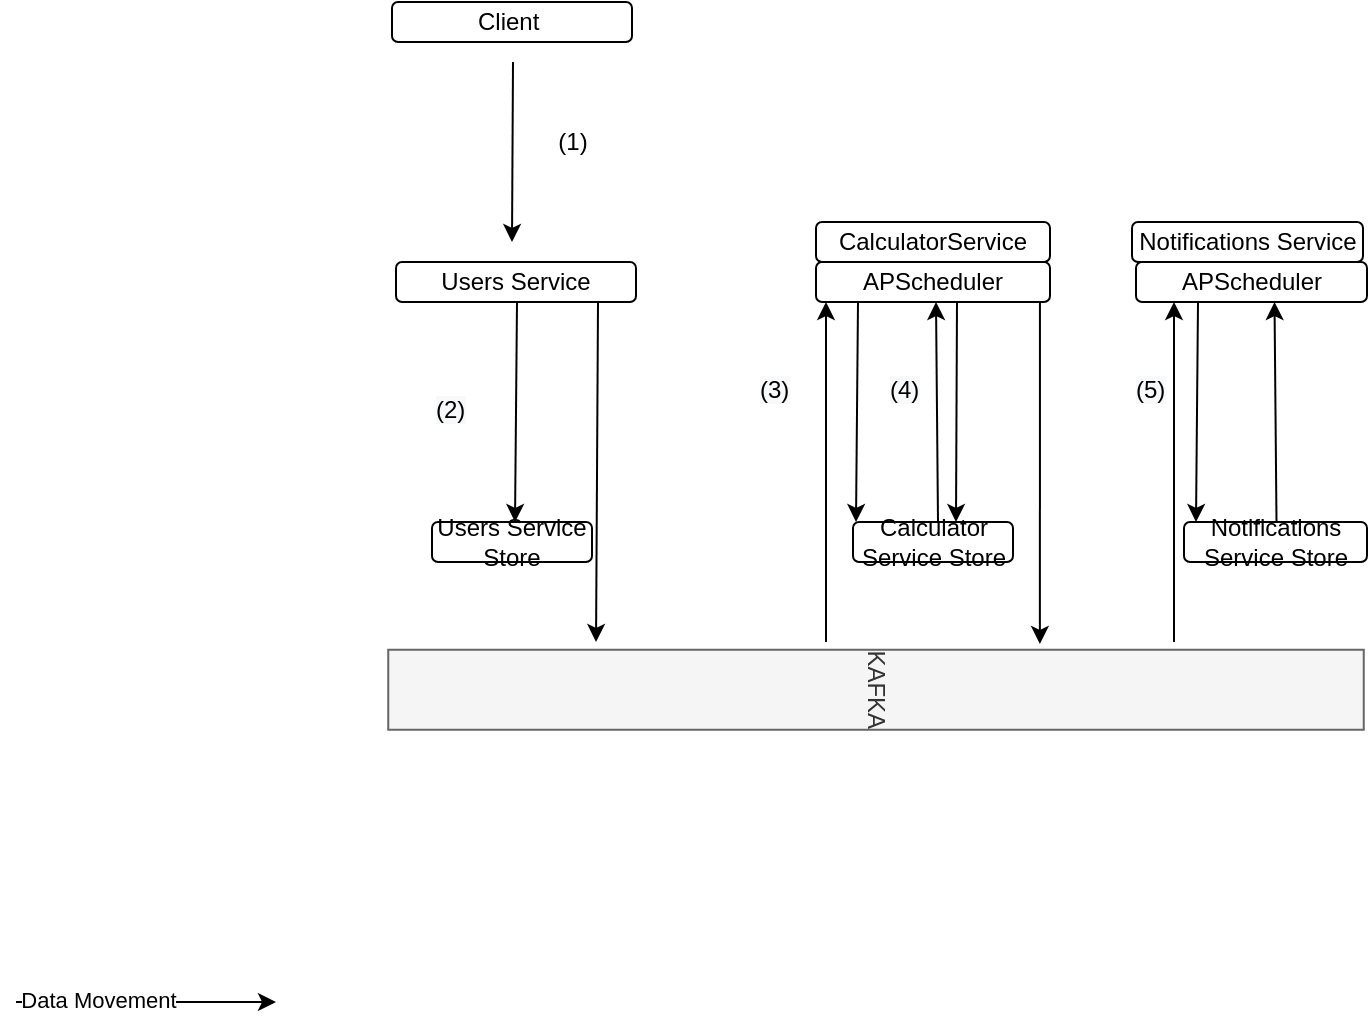 <mxfile version="13.6.5" type="github">
  <diagram id="WI9T0HZ2pTsCkuznbFz-" name="Page-1">
    <mxGraphModel dx="1422" dy="921" grid="1" gridSize="10" guides="1" tooltips="1" connect="1" arrows="1" fold="1" page="1" pageScale="1" pageWidth="1169" pageHeight="827" math="0" shadow="0">
      <root>
        <mxCell id="0" />
        <mxCell id="1" parent="0" />
        <mxCell id="oiR4AqOKDmJaXYHkN7h8-17" value="KAFKA" style="rounded=0;whiteSpace=wrap;html=1;sketch=0;rotation=90;fillColor=#f5f5f5;strokeColor=#666666;fontColor=#333333;" parent="1" vertex="1">
          <mxGeometry x="520" y="160" width="40" height="487.75" as="geometry" />
        </mxCell>
        <mxCell id="oiR4AqOKDmJaXYHkN7h8-36" value="Users Service" style="rounded=1;whiteSpace=wrap;html=1;sketch=0;" parent="1" vertex="1">
          <mxGeometry x="300" y="190" width="120" height="20" as="geometry" />
        </mxCell>
        <mxCell id="oiR4AqOKDmJaXYHkN7h8-37" value="APScheduler" style="rounded=1;whiteSpace=wrap;html=1;sketch=0;" parent="1" vertex="1">
          <mxGeometry x="510" y="190" width="117" height="20" as="geometry" />
        </mxCell>
        <mxCell id="oiR4AqOKDmJaXYHkN7h8-38" value="APScheduler" style="rounded=1;whiteSpace=wrap;html=1;sketch=0;" parent="1" vertex="1">
          <mxGeometry x="670" y="190" width="115.5" height="20" as="geometry" />
        </mxCell>
        <mxCell id="3YZ4RTQzVcewJYnvILxL-3" value="" style="endArrow=classic;html=1;exitX=0.5;exitY=1;exitDx=0;exitDy=0;" edge="1" parent="1">
          <mxGeometry width="50" height="50" relative="1" as="geometry">
            <mxPoint x="360.5" y="210" as="sourcePoint" />
            <mxPoint x="359.5" y="320" as="targetPoint" />
          </mxGeometry>
        </mxCell>
        <mxCell id="3YZ4RTQzVcewJYnvILxL-7" value="Users Service Store" style="rounded=1;whiteSpace=wrap;html=1;sketch=0;" vertex="1" parent="1">
          <mxGeometry x="318" y="320" width="80" height="20" as="geometry" />
        </mxCell>
        <mxCell id="3YZ4RTQzVcewJYnvILxL-8" value="Calculator Service Store" style="rounded=1;whiteSpace=wrap;html=1;sketch=0;" vertex="1" parent="1">
          <mxGeometry x="528.5" y="320" width="80" height="20" as="geometry" />
        </mxCell>
        <mxCell id="3YZ4RTQzVcewJYnvILxL-9" value="Notifications Service Store" style="rounded=1;whiteSpace=wrap;html=1;sketch=0;" vertex="1" parent="1">
          <mxGeometry x="694" y="320" width="91.5" height="20" as="geometry" />
        </mxCell>
        <mxCell id="3YZ4RTQzVcewJYnvILxL-10" value="" style="endArrow=classic;html=1;exitX=0.5;exitY=1;exitDx=0;exitDy=0;entryX=-0.097;entryY=0.787;entryDx=0;entryDy=0;entryPerimeter=0;" edge="1" parent="1" target="oiR4AqOKDmJaXYHkN7h8-17">
          <mxGeometry width="50" height="50" relative="1" as="geometry">
            <mxPoint x="401" y="210" as="sourcePoint" />
            <mxPoint x="400" y="320" as="targetPoint" />
          </mxGeometry>
        </mxCell>
        <mxCell id="3YZ4RTQzVcewJYnvILxL-12" value="(1)" style="text;html=1;strokeColor=none;fillColor=none;align=center;verticalAlign=middle;whiteSpace=wrap;rounded=0;" vertex="1" parent="1">
          <mxGeometry x="350" y="120" width="77" height="20" as="geometry" />
        </mxCell>
        <mxCell id="3YZ4RTQzVcewJYnvILxL-14" value="" style="endArrow=classic;html=1;exitX=0.5;exitY=1;exitDx=0;exitDy=0;" edge="1" parent="1">
          <mxGeometry width="50" height="50" relative="1" as="geometry">
            <mxPoint x="358.5" y="90" as="sourcePoint" />
            <mxPoint x="358" y="180" as="targetPoint" />
          </mxGeometry>
        </mxCell>
        <mxCell id="3YZ4RTQzVcewJYnvILxL-15" value="" style="endArrow=classic;html=1;" edge="1" parent="1">
          <mxGeometry width="50" height="50" relative="1" as="geometry">
            <mxPoint x="110" y="560" as="sourcePoint" />
            <mxPoint x="240" y="560" as="targetPoint" />
          </mxGeometry>
        </mxCell>
        <mxCell id="3YZ4RTQzVcewJYnvILxL-16" value="Data Movement" style="edgeLabel;html=1;align=center;verticalAlign=middle;resizable=0;points=[];" vertex="1" connectable="0" parent="3YZ4RTQzVcewJYnvILxL-15">
          <mxGeometry x="-0.371" y="1" relative="1" as="geometry">
            <mxPoint as="offset" />
          </mxGeometry>
        </mxCell>
        <mxCell id="3YZ4RTQzVcewJYnvILxL-17" value="Client&amp;nbsp;" style="rounded=1;whiteSpace=wrap;html=1;sketch=0;" vertex="1" parent="1">
          <mxGeometry x="298" y="60" width="120" height="20" as="geometry" />
        </mxCell>
        <mxCell id="3YZ4RTQzVcewJYnvILxL-18" value="&lt;span style=&quot;color: rgb(0 , 0 , 0) ; font-family: &amp;#34;helvetica&amp;#34; ; font-size: 12px ; font-style: normal ; font-weight: 400 ; letter-spacing: normal ; text-align: center ; text-indent: 0px ; text-transform: none ; word-spacing: 0px ; background-color: rgb(248 , 249 , 250) ; display: inline ; float: none&quot;&gt;(2)&lt;/span&gt;" style="text;whiteSpace=wrap;html=1;" vertex="1" parent="1">
          <mxGeometry x="318" y="250" width="40" height="30" as="geometry" />
        </mxCell>
        <mxCell id="3YZ4RTQzVcewJYnvILxL-19" value="" style="endArrow=classic;html=1;entryX=0;entryY=1;entryDx=0;entryDy=0;" edge="1" parent="1">
          <mxGeometry width="50" height="50" relative="1" as="geometry">
            <mxPoint x="515" y="380" as="sourcePoint" />
            <mxPoint x="515" y="210" as="targetPoint" />
          </mxGeometry>
        </mxCell>
        <mxCell id="3YZ4RTQzVcewJYnvILxL-20" value="" style="endArrow=classic;html=1;exitX=0.5;exitY=1;exitDx=0;exitDy=0;" edge="1" parent="1">
          <mxGeometry width="50" height="50" relative="1" as="geometry">
            <mxPoint x="531" y="210" as="sourcePoint" />
            <mxPoint x="530" y="320" as="targetPoint" />
          </mxGeometry>
        </mxCell>
        <mxCell id="3YZ4RTQzVcewJYnvILxL-21" value="" style="endArrow=classic;html=1;exitX=0.5;exitY=1;exitDx=0;exitDy=0;" edge="1" parent="1">
          <mxGeometry width="50" height="50" relative="1" as="geometry">
            <mxPoint x="571" y="320" as="sourcePoint" />
            <mxPoint x="570" y="210" as="targetPoint" />
          </mxGeometry>
        </mxCell>
        <mxCell id="3YZ4RTQzVcewJYnvILxL-22" value="&lt;span style=&quot;color: rgb(0 , 0 , 0) ; font-family: &amp;#34;helvetica&amp;#34; ; font-size: 12px ; font-style: normal ; font-weight: 400 ; letter-spacing: normal ; text-align: center ; text-indent: 0px ; text-transform: none ; word-spacing: 0px ; background-color: rgb(248 , 249 , 250) ; display: inline ; float: none&quot;&gt;(3)&lt;/span&gt;" style="text;whiteSpace=wrap;html=1;" vertex="1" parent="1">
          <mxGeometry x="480" y="240" width="40" height="30" as="geometry" />
        </mxCell>
        <mxCell id="3YZ4RTQzVcewJYnvILxL-23" value="" style="endArrow=classic;html=1;" edge="1" parent="1">
          <mxGeometry width="50" height="50" relative="1" as="geometry">
            <mxPoint x="580.5" y="210" as="sourcePoint" />
            <mxPoint x="580" y="320" as="targetPoint" />
          </mxGeometry>
        </mxCell>
        <mxCell id="3YZ4RTQzVcewJYnvILxL-24" value="&lt;span style=&quot;color: rgb(0 , 0 , 0) ; font-family: &amp;#34;helvetica&amp;#34; ; font-size: 12px ; font-style: normal ; font-weight: 400 ; letter-spacing: normal ; text-align: center ; text-indent: 0px ; text-transform: none ; word-spacing: 0px ; background-color: rgb(248 , 249 , 250) ; display: inline ; float: none&quot;&gt;(4)&lt;/span&gt;" style="text;whiteSpace=wrap;html=1;" vertex="1" parent="1">
          <mxGeometry x="545" y="240" width="40" height="30" as="geometry" />
        </mxCell>
        <mxCell id="3YZ4RTQzVcewJYnvILxL-27" value="" style="endArrow=classic;html=1;entryX=-0.072;entryY=0.332;entryDx=0;entryDy=0;entryPerimeter=0;exitX=0.957;exitY=1;exitDx=0;exitDy=0;exitPerimeter=0;" edge="1" parent="1" source="oiR4AqOKDmJaXYHkN7h8-37" target="oiR4AqOKDmJaXYHkN7h8-17">
          <mxGeometry width="50" height="50" relative="1" as="geometry">
            <mxPoint x="622" y="220" as="sourcePoint" />
            <mxPoint x="608.5" y="320" as="targetPoint" />
          </mxGeometry>
        </mxCell>
        <mxCell id="3YZ4RTQzVcewJYnvILxL-28" value="" style="endArrow=classic;html=1;entryX=0;entryY=1;entryDx=0;entryDy=0;" edge="1" parent="1">
          <mxGeometry width="50" height="50" relative="1" as="geometry">
            <mxPoint x="689" y="380" as="sourcePoint" />
            <mxPoint x="689" y="210" as="targetPoint" />
          </mxGeometry>
        </mxCell>
        <mxCell id="3YZ4RTQzVcewJYnvILxL-29" value="" style="endArrow=classic;html=1;exitX=0.5;exitY=1;exitDx=0;exitDy=0;" edge="1" parent="1">
          <mxGeometry width="50" height="50" relative="1" as="geometry">
            <mxPoint x="701" y="210" as="sourcePoint" />
            <mxPoint x="700" y="320" as="targetPoint" />
          </mxGeometry>
        </mxCell>
        <mxCell id="3YZ4RTQzVcewJYnvILxL-31" value="" style="endArrow=classic;html=1;exitX=0.5;exitY=1;exitDx=0;exitDy=0;" edge="1" parent="1">
          <mxGeometry width="50" height="50" relative="1" as="geometry">
            <mxPoint x="740.25" y="320" as="sourcePoint" />
            <mxPoint x="739.25" y="210" as="targetPoint" />
          </mxGeometry>
        </mxCell>
        <mxCell id="3YZ4RTQzVcewJYnvILxL-32" value="CalculatorService" style="rounded=1;whiteSpace=wrap;html=1;sketch=0;" vertex="1" parent="1">
          <mxGeometry x="510" y="170" width="117" height="20" as="geometry" />
        </mxCell>
        <mxCell id="3YZ4RTQzVcewJYnvILxL-35" value="&lt;span style=&quot;color: rgb(0 , 0 , 0) ; font-family: &amp;#34;helvetica&amp;#34; ; font-size: 12px ; font-style: normal ; font-weight: 400 ; letter-spacing: normal ; text-align: center ; text-indent: 0px ; text-transform: none ; word-spacing: 0px ; background-color: rgb(248 , 249 , 250) ; display: inline ; float: none&quot;&gt;(5)&lt;/span&gt;" style="text;whiteSpace=wrap;html=1;" vertex="1" parent="1">
          <mxGeometry x="668" y="240" width="40" height="30" as="geometry" />
        </mxCell>
        <mxCell id="3YZ4RTQzVcewJYnvILxL-41" value="Notifications Service" style="rounded=1;whiteSpace=wrap;html=1;sketch=0;" vertex="1" parent="1">
          <mxGeometry x="668" y="170" width="115.5" height="20" as="geometry" />
        </mxCell>
      </root>
    </mxGraphModel>
  </diagram>
</mxfile>
